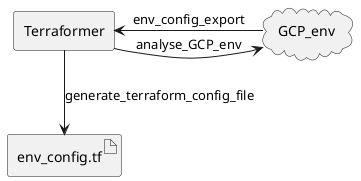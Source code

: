 @startuml
Rectangle "Terraformer" {
}
cloud GCP_env {
}
artifact env_config.tf 
Terraformer --> env_config.tf :generate_terraform_config_file
Terraformer -> GCP_env :analyse_GCP_env
GCP_env -> Terraformer :env_config_export
@enduml
